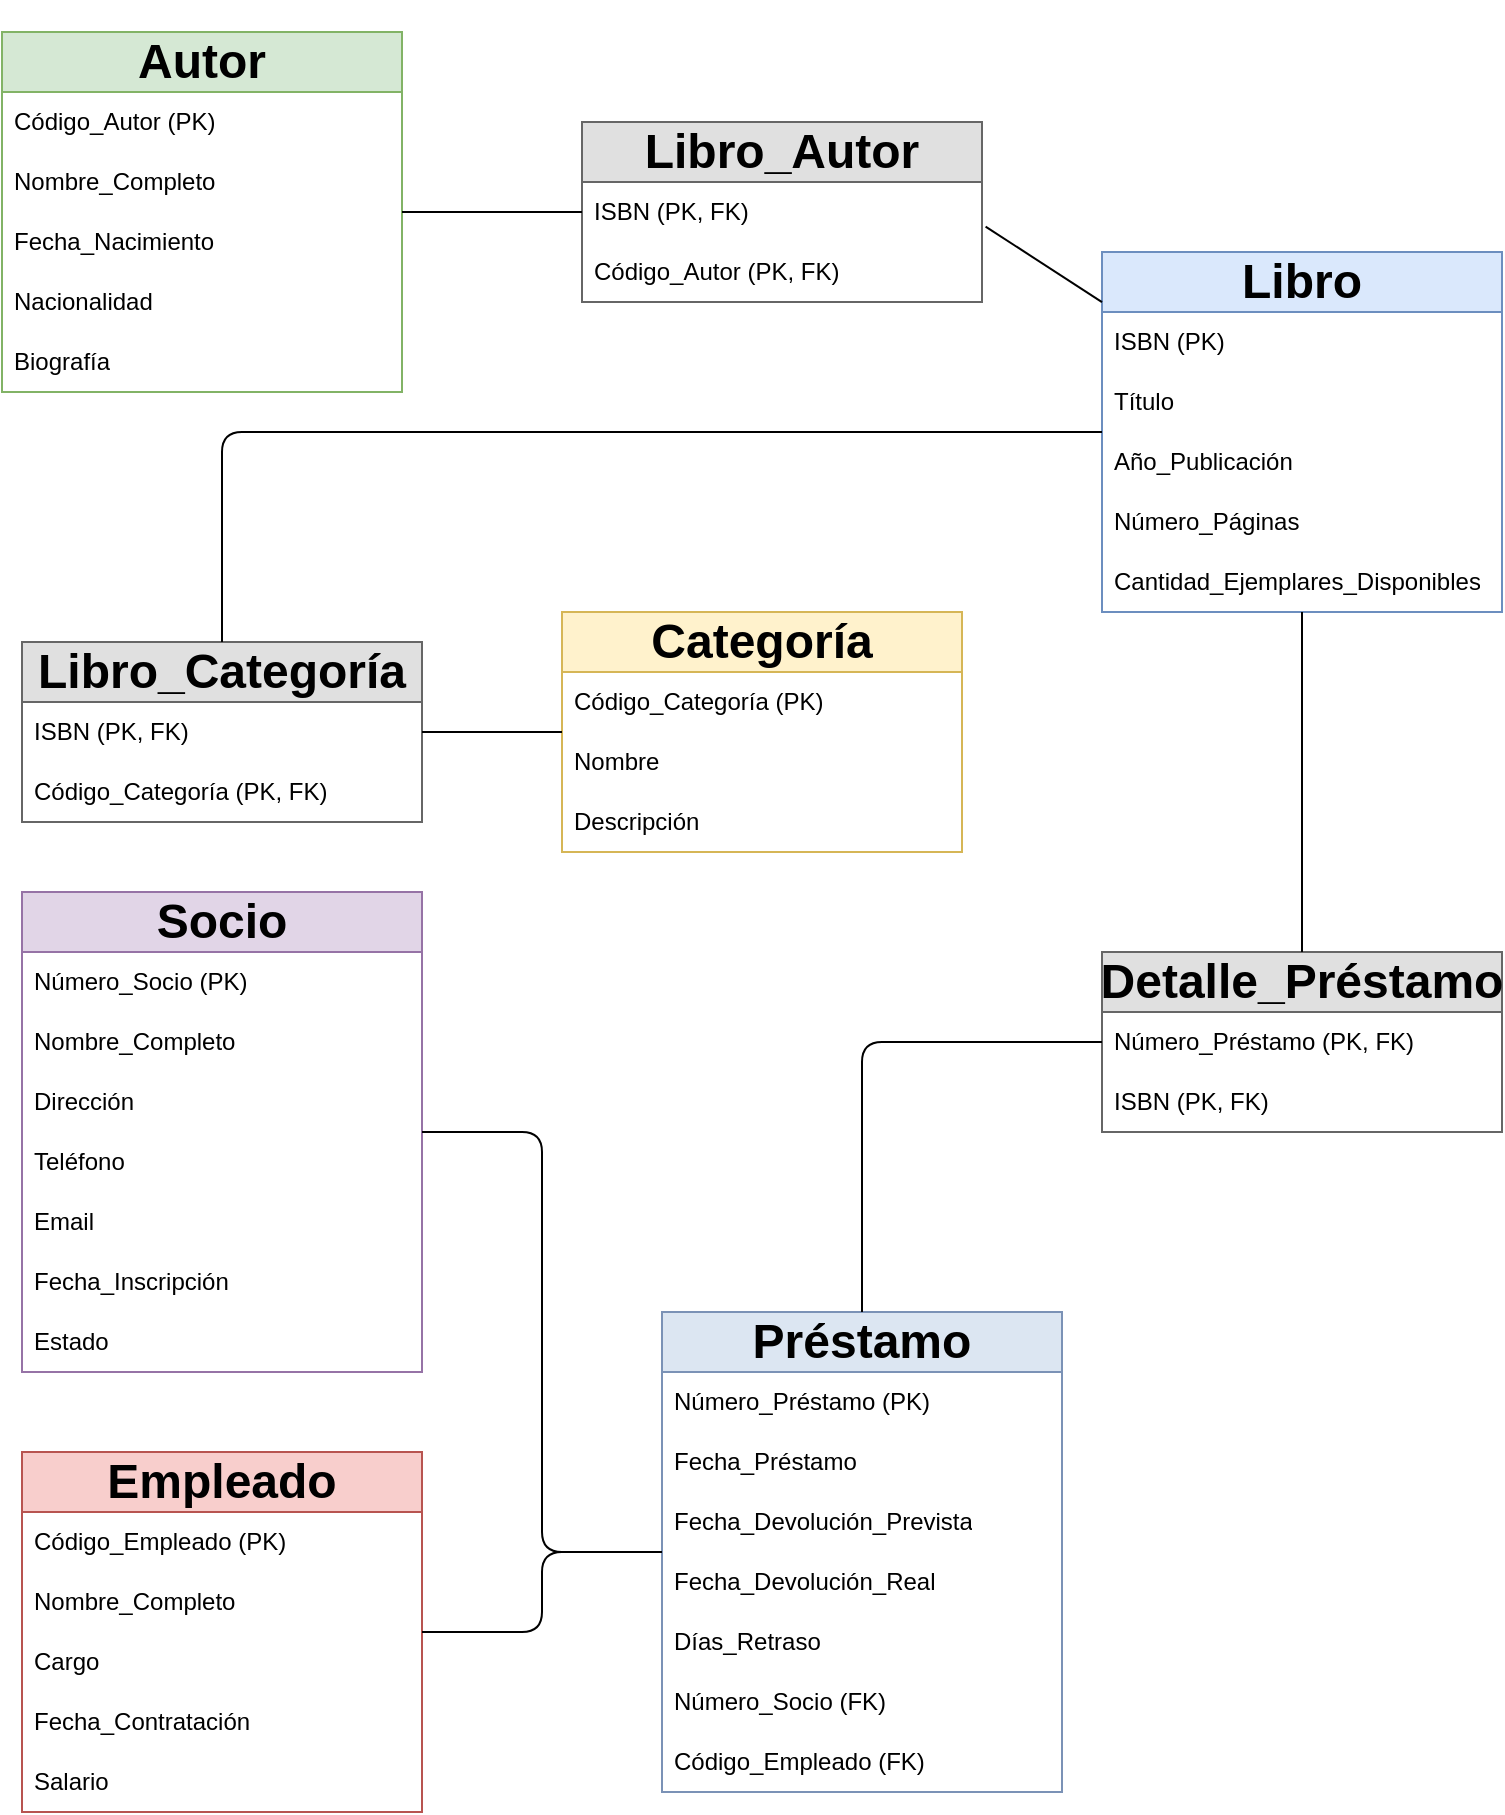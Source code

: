 <mxfile>
    <diagram id="simplified_erd" name="Simplified ERD">
        <mxGraphModel dx="1189" dy="679" grid="1" gridSize="10" guides="1" tooltips="1" connect="1" arrows="1" fold="1" page="1" pageScale="1" pageWidth="850" pageHeight="1100" math="0" shadow="0">
            <root>
                <mxCell id="0"/>
                <mxCell id="1" parent="0"/>
                <mxCell id="Libro_Entity" value="&lt;h1&gt;Libro&lt;/h1&gt;" style="swimlane;fontStyle=0;childLayout=stackLayout;horizontal=1;startSize=30;horizontalStack=0;resizeParent=1;resizeParentMax=0;resizeLast=0;collapsible=1;marginBottom=0;whiteSpace=wrap;html=1;align=center;fillColor=#dae8fc;strokeColor=#6c8ebf;" parent="1" vertex="1">
                    <mxGeometry x="620" y="190" width="200" height="180" as="geometry"/>
                </mxCell>
                <mxCell id="Libro_ISBN" value="ISBN (PK)" style="text;strokeColor=none;fillColor=none;align=left;verticalAlign=middle;spacingLeft=4;spacingRight=4;overflow=hidden;points=[[0,0.5],[1,0.5]];portConstraint=eastwest;rotatable=0;whiteSpace=wrap;html=1;" parent="Libro_Entity" vertex="1">
                    <mxGeometry y="30" width="200" height="30" as="geometry"/>
                </mxCell>
                <mxCell id="Libro_Titulo" value="Título" style="text;strokeColor=none;fillColor=none;align=left;verticalAlign=middle;spacingLeft=4;spacingRight=4;overflow=hidden;points=[[0,0.5],[1,0.5]];portConstraint=eastwest;rotatable=0;whiteSpace=wrap;html=1;" parent="Libro_Entity" vertex="1">
                    <mxGeometry y="60" width="200" height="30" as="geometry"/>
                </mxCell>
                <mxCell id="Libro_AnoPublicacion" value="Año_Publicación" style="text;strokeColor=none;fillColor=none;align=left;verticalAlign=middle;spacingLeft=4;spacingRight=4;overflow=hidden;points=[[0,0.5],[1,0.5]];portConstraint=eastwest;rotatable=0;whiteSpace=wrap;html=1;" parent="Libro_Entity" vertex="1">
                    <mxGeometry y="90" width="200" height="30" as="geometry"/>
                </mxCell>
                <mxCell id="Libro_NumeroPaginas" value="Número_Páginas" style="text;strokeColor=none;fillColor=none;align=left;verticalAlign=middle;spacingLeft=4;spacingRight=4;overflow=hidden;points=[[0,0.5],[1,0.5]];portConstraint=eastwest;rotatable=0;whiteSpace=wrap;html=1;" parent="Libro_Entity" vertex="1">
                    <mxGeometry y="120" width="200" height="30" as="geometry"/>
                </mxCell>
                <mxCell id="Libro_CantidadEjemplares" value="Cantidad_Ejemplares_Disponibles" style="text;strokeColor=none;fillColor=none;align=left;verticalAlign=middle;spacingLeft=4;spacingRight=4;overflow=hidden;points=[[0,0.5],[1,0.5]];portConstraint=eastwest;rotatable=0;whiteSpace=wrap;html=1;" parent="Libro_Entity" vertex="1">
                    <mxGeometry y="150" width="200" height="30" as="geometry"/>
                </mxCell>
                <mxCell id="Autor_Entity" value="&lt;h1&gt;Autor&lt;/h1&gt;" style="swimlane;fontStyle=0;childLayout=stackLayout;horizontal=1;startSize=30;horizontalStack=0;resizeParent=1;resizeParentMax=0;resizeLast=0;collapsible=1;marginBottom=0;whiteSpace=wrap;html=1;align=center;fillColor=#d5e8d4;strokeColor=#82b366;" parent="1" vertex="1">
                    <mxGeometry x="70" y="80" width="200" height="180" as="geometry"/>
                </mxCell>
                <mxCell id="Autor_Codigo" value="Código_Autor (PK)" style="text;strokeColor=none;fillColor=none;align=left;verticalAlign=middle;spacingLeft=4;spacingRight=4;overflow=hidden;points=[[0,0.5],[1,0.5]];portConstraint=eastwest;rotatable=0;whiteSpace=wrap;html=1;" parent="Autor_Entity" vertex="1">
                    <mxGeometry y="30" width="200" height="30" as="geometry"/>
                </mxCell>
                <mxCell id="Autor_NombreCompleto" value="Nombre_Completo" style="text;strokeColor=none;fillColor=none;align=left;verticalAlign=middle;spacingLeft=4;spacingRight=4;overflow=hidden;points=[[0,0.5],[1,0.5]];portConstraint=eastwest;rotatable=0;whiteSpace=wrap;html=1;" parent="Autor_Entity" vertex="1">
                    <mxGeometry y="60" width="200" height="30" as="geometry"/>
                </mxCell>
                <mxCell id="Autor_FechaNacimiento" value="Fecha_Nacimiento" style="text;strokeColor=none;fillColor=none;align=left;verticalAlign=middle;spacingLeft=4;spacingRight=4;overflow=hidden;points=[[0,0.5],[1,0.5]];portConstraint=eastwest;rotatable=0;whiteSpace=wrap;html=1;" parent="Autor_Entity" vertex="1">
                    <mxGeometry y="90" width="200" height="30" as="geometry"/>
                </mxCell>
                <mxCell id="Autor_Nacionalidad" value="Nacionalidad" style="text;strokeColor=none;fillColor=none;align=left;verticalAlign=middle;spacingLeft=4;spacingRight=4;overflow=hidden;points=[[0,0.5],[1,0.5]];portConstraint=eastwest;rotatable=0;whiteSpace=wrap;html=1;" parent="Autor_Entity" vertex="1">
                    <mxGeometry y="120" width="200" height="30" as="geometry"/>
                </mxCell>
                <mxCell id="Autor_Biografia" value="Biografía" style="text;strokeColor=none;fillColor=none;align=left;verticalAlign=middle;spacingLeft=4;spacingRight=4;overflow=hidden;points=[[0,0.5],[1,0.5]];portConstraint=eastwest;rotatable=0;whiteSpace=wrap;html=1;" parent="Autor_Entity" vertex="1">
                    <mxGeometry y="150" width="200" height="30" as="geometry"/>
                </mxCell>
                <mxCell id="Categoria_Entity" value="&lt;h1&gt;Categoría&lt;/h1&gt;" style="swimlane;fontStyle=0;childLayout=stackLayout;horizontal=1;startSize=30;horizontalStack=0;resizeParent=1;resizeParentMax=0;resizeLast=0;collapsible=1;marginBottom=0;whiteSpace=wrap;html=1;align=center;fillColor=#fff2cc;strokeColor=#d6b656;" parent="1" vertex="1">
                    <mxGeometry x="350" y="370" width="200" height="120" as="geometry"/>
                </mxCell>
                <mxCell id="Categoria_Codigo" value="Código_Categoría (PK)" style="text;strokeColor=none;fillColor=none;align=left;verticalAlign=middle;spacingLeft=4;spacingRight=4;overflow=hidden;points=[[0,0.5],[1,0.5]];portConstraint=eastwest;rotatable=0;whiteSpace=wrap;html=1;" parent="Categoria_Entity" vertex="1">
                    <mxGeometry y="30" width="200" height="30" as="geometry"/>
                </mxCell>
                <mxCell id="Categoria_Nombre" value="Nombre" style="text;strokeColor=none;fillColor=none;align=left;verticalAlign=middle;spacingLeft=4;spacingRight=4;overflow=hidden;points=[[0,0.5],[1,0.5]];portConstraint=eastwest;rotatable=0;whiteSpace=wrap;html=1;" parent="Categoria_Entity" vertex="1">
                    <mxGeometry y="60" width="200" height="30" as="geometry"/>
                </mxCell>
                <mxCell id="Categoria_Descripcion" value="Descripción" style="text;strokeColor=none;fillColor=none;align=left;verticalAlign=middle;spacingLeft=4;spacingRight=4;overflow=hidden;points=[[0,0.5],[1,0.5]];portConstraint=eastwest;rotatable=0;whiteSpace=wrap;html=1;" parent="Categoria_Entity" vertex="1">
                    <mxGeometry y="90" width="200" height="30" as="geometry"/>
                </mxCell>
                <mxCell id="Socio_Entity" value="&lt;h1&gt;Socio&lt;/h1&gt;" style="swimlane;fontStyle=0;childLayout=stackLayout;horizontal=1;startSize=30;horizontalStack=0;resizeParent=1;resizeParentMax=0;resizeLast=0;collapsible=1;marginBottom=0;whiteSpace=wrap;html=1;align=center;fillColor=#e1d5e7;strokeColor=#9673a6;" parent="1" vertex="1">
                    <mxGeometry x="80" y="510" width="200" height="240" as="geometry"/>
                </mxCell>
                <mxCell id="Socio_Numero" value="Número_Socio (PK)" style="text;strokeColor=none;fillColor=none;align=left;verticalAlign=middle;spacingLeft=4;spacingRight=4;overflow=hidden;points=[[0,0.5],[1,0.5]];portConstraint=eastwest;rotatable=0;whiteSpace=wrap;html=1;" parent="Socio_Entity" vertex="1">
                    <mxGeometry y="30" width="200" height="30" as="geometry"/>
                </mxCell>
                <mxCell id="Socio_NombreCompleto" value="Nombre_Completo" style="text;strokeColor=none;fillColor=none;align=left;verticalAlign=middle;spacingLeft=4;spacingRight=4;overflow=hidden;points=[[0,0.5],[1,0.5]];portConstraint=eastwest;rotatable=0;whiteSpace=wrap;html=1;" parent="Socio_Entity" vertex="1">
                    <mxGeometry y="60" width="200" height="30" as="geometry"/>
                </mxCell>
                <mxCell id="Socio_Direccion" value="Dirección" style="text;strokeColor=none;fillColor=none;align=left;verticalAlign=middle;spacingLeft=4;spacingRight=4;overflow=hidden;points=[[0,0.5],[1,0.5]];portConstraint=eastwest;rotatable=0;whiteSpace=wrap;html=1;" parent="Socio_Entity" vertex="1">
                    <mxGeometry y="90" width="200" height="30" as="geometry"/>
                </mxCell>
                <mxCell id="Socio_Telefono" value="Teléfono" style="text;strokeColor=none;fillColor=none;align=left;verticalAlign=middle;spacingLeft=4;spacingRight=4;overflow=hidden;points=[[0,0.5],[1,0.5]];portConstraint=eastwest;rotatable=0;whiteSpace=wrap;html=1;" parent="Socio_Entity" vertex="1">
                    <mxGeometry y="120" width="200" height="30" as="geometry"/>
                </mxCell>
                <mxCell id="Socio_Email" value="Email" style="text;strokeColor=none;fillColor=none;align=left;verticalAlign=middle;spacingLeft=4;spacingRight=4;overflow=hidden;points=[[0,0.5],[1,0.5]];portConstraint=eastwest;rotatable=0;whiteSpace=wrap;html=1;" parent="Socio_Entity" vertex="1">
                    <mxGeometry y="150" width="200" height="30" as="geometry"/>
                </mxCell>
                <mxCell id="Socio_FechaInscripcion" value="Fecha_Inscripción" style="text;strokeColor=none;fillColor=none;align=left;verticalAlign=middle;spacingLeft=4;spacingRight=4;overflow=hidden;points=[[0,0.5],[1,0.5]];portConstraint=eastwest;rotatable=0;whiteSpace=wrap;html=1;" parent="Socio_Entity" vertex="1">
                    <mxGeometry y="180" width="200" height="30" as="geometry"/>
                </mxCell>
                <mxCell id="Socio_Estado" value="Estado" style="text;strokeColor=none;fillColor=none;align=left;verticalAlign=middle;spacingLeft=4;spacingRight=4;overflow=hidden;points=[[0,0.5],[1,0.5]];portConstraint=eastwest;rotatable=0;whiteSpace=wrap;html=1;" parent="Socio_Entity" vertex="1">
                    <mxGeometry y="210" width="200" height="30" as="geometry"/>
                </mxCell>
                <mxCell id="Empleado_Entity" value="&lt;h1&gt;Empleado&lt;/h1&gt;" style="swimlane;fontStyle=0;childLayout=stackLayout;horizontal=1;startSize=30;horizontalStack=0;resizeParent=1;resizeParentMax=0;resizeLast=0;collapsible=1;marginBottom=0;whiteSpace=wrap;html=1;align=center;fillColor=#f8cecc;strokeColor=#b85450;" parent="1" vertex="1">
                    <mxGeometry x="80" y="790" width="200" height="180" as="geometry"/>
                </mxCell>
                <mxCell id="Empleado_Codigo" value="Código_Empleado (PK)" style="text;strokeColor=none;fillColor=none;align=left;verticalAlign=middle;spacingLeft=4;spacingRight=4;overflow=hidden;points=[[0,0.5],[1,0.5]];portConstraint=eastwest;rotatable=0;whiteSpace=wrap;html=1;" parent="Empleado_Entity" vertex="1">
                    <mxGeometry y="30" width="200" height="30" as="geometry"/>
                </mxCell>
                <mxCell id="Empleado_NombreCompleto" value="Nombre_Completo" style="text;strokeColor=none;fillColor=none;align=left;verticalAlign=middle;spacingLeft=4;spacingRight=4;overflow=hidden;points=[[0,0.5],[1,0.5]];portConstraint=eastwest;rotatable=0;whiteSpace=wrap;html=1;" parent="Empleado_Entity" vertex="1">
                    <mxGeometry y="60" width="200" height="30" as="geometry"/>
                </mxCell>
                <mxCell id="Empleado_Cargo" value="Cargo" style="text;strokeColor=none;fillColor=none;align=left;verticalAlign=middle;spacingLeft=4;spacingRight=4;overflow=hidden;points=[[0,0.5],[1,0.5]];portConstraint=eastwest;rotatable=0;whiteSpace=wrap;html=1;" parent="Empleado_Entity" vertex="1">
                    <mxGeometry y="90" width="200" height="30" as="geometry"/>
                </mxCell>
                <mxCell id="Empleado_FechaContratacion" value="Fecha_Contratación" style="text;strokeColor=none;fillColor=none;align=left;verticalAlign=middle;spacingLeft=4;spacingRight=4;overflow=hidden;points=[[0,0.5],[1,0.5]];portConstraint=eastwest;rotatable=0;whiteSpace=wrap;html=1;" parent="Empleado_Entity" vertex="1">
                    <mxGeometry y="120" width="200" height="30" as="geometry"/>
                </mxCell>
                <mxCell id="Empleado_Salario" value="Salario" style="text;strokeColor=none;fillColor=none;align=left;verticalAlign=middle;spacingLeft=4;spacingRight=4;overflow=hidden;points=[[0,0.5],[1,0.5]];portConstraint=eastwest;rotatable=0;whiteSpace=wrap;html=1;" parent="Empleado_Entity" vertex="1">
                    <mxGeometry y="150" width="200" height="30" as="geometry"/>
                </mxCell>
                <mxCell id="Prestamo_Entity" value="&lt;h1&gt;Préstamo&lt;/h1&gt;" style="swimlane;fontStyle=0;childLayout=stackLayout;horizontal=1;startSize=30;horizontalStack=0;resizeParent=1;resizeParentMax=0;resizeLast=0;collapsible=1;marginBottom=0;whiteSpace=wrap;html=1;align=center;fillColor=#dce6f2;strokeColor=#7b92b6;" parent="1" vertex="1">
                    <mxGeometry x="400" y="720" width="200" height="240" as="geometry"/>
                </mxCell>
                <mxCell id="Prestamo_Numero" value="Número_Préstamo (PK)" style="text;strokeColor=none;fillColor=none;align=left;verticalAlign=middle;spacingLeft=4;spacingRight=4;overflow=hidden;points=[[0,0.5],[1,0.5]];portConstraint=eastwest;rotatable=0;whiteSpace=wrap;html=1;" parent="Prestamo_Entity" vertex="1">
                    <mxGeometry y="30" width="200" height="30" as="geometry"/>
                </mxCell>
                <mxCell id="Prestamo_FechaPrestamo" value="Fecha_Préstamo" style="text;strokeColor=none;fillColor=none;align=left;verticalAlign=middle;spacingLeft=4;spacingRight=4;overflow=hidden;points=[[0,0.5],[1,0.5]];portConstraint=eastwest;rotatable=0;whiteSpace=wrap;html=1;" parent="Prestamo_Entity" vertex="1">
                    <mxGeometry y="60" width="200" height="30" as="geometry"/>
                </mxCell>
                <mxCell id="Prestamo_FechaDevolucionPrevista" value="Fecha_Devolución_Prevista" style="text;strokeColor=none;fillColor=none;align=left;verticalAlign=middle;spacingLeft=4;spacingRight=4;overflow=hidden;points=[[0,0.5],[1,0.5]];portConstraint=eastwest;rotatable=0;whiteSpace=wrap;html=1;" parent="Prestamo_Entity" vertex="1">
                    <mxGeometry y="90" width="200" height="30" as="geometry"/>
                </mxCell>
                <mxCell id="Prestamo_FechaDevolucionReal" value="Fecha_Devolución_Real" style="text;strokeColor=none;fillColor=none;align=left;verticalAlign=middle;spacingLeft=4;spacingRight=4;overflow=hidden;points=[[0,0.5],[1,0.5]];portConstraint=eastwest;rotatable=0;whiteSpace=wrap;html=1;" parent="Prestamo_Entity" vertex="1">
                    <mxGeometry y="120" width="200" height="30" as="geometry"/>
                </mxCell>
                <mxCell id="Prestamo_DiasRetraso" value="Días_Retraso" style="text;strokeColor=none;fillColor=none;align=left;verticalAlign=middle;spacingLeft=4;spacingRight=4;overflow=hidden;points=[[0,0.5],[1,0.5]];portConstraint=eastwest;rotatable=0;whiteSpace=wrap;html=1;" parent="Prestamo_Entity" vertex="1">
                    <mxGeometry y="150" width="200" height="30" as="geometry"/>
                </mxCell>
                <mxCell id="Prestamo_FK_Socio" value="Número_Socio (FK)" style="text;strokeColor=none;fillColor=none;align=left;verticalAlign=middle;spacingLeft=4;spacingRight=4;overflow=hidden;points=[[0,0.5],[1,0.5]];portConstraint=eastwest;rotatable=0;whiteSpace=wrap;html=1;" parent="Prestamo_Entity" vertex="1">
                    <mxGeometry y="180" width="200" height="30" as="geometry"/>
                </mxCell>
                <mxCell id="Prestamo_FK_Empleado" value="Código_Empleado (FK)" style="text;strokeColor=none;fillColor=none;align=left;verticalAlign=middle;spacingLeft=4;spacingRight=4;overflow=hidden;points=[[0,0.5],[1,0.5]];portConstraint=eastwest;rotatable=0;whiteSpace=wrap;html=1;" parent="Prestamo_Entity" vertex="1">
                    <mxGeometry y="210" width="200" height="30" as="geometry"/>
                </mxCell>
                <mxCell id="Libro_Autor_Assoc" value="&lt;h1&gt;Libro_Autor&lt;/h1&gt;" style="swimlane;fontStyle=0;childLayout=stackLayout;horizontal=1;startSize=30;horizontalStack=0;resizeParent=1;resizeParentMax=0;resizeLast=0;collapsible=1;marginBottom=0;whiteSpace=wrap;html=1;align=center;fillColor=#e0e0e0;strokeColor=#666666;" parent="1" vertex="1">
                    <mxGeometry x="360" y="125" width="200" height="90" as="geometry"/>
                </mxCell>
                <mxCell id="Libro_Autor_ISBN_FK" value="ISBN (PK, FK)" style="text;strokeColor=none;fillColor=none;align=left;verticalAlign=middle;spacingLeft=4;spacingRight=4;overflow=hidden;points=[[0,0.5],[1,0.5]];portConstraint=eastwest;rotatable=0;whiteSpace=wrap;html=1;" parent="Libro_Autor_Assoc" vertex="1">
                    <mxGeometry y="30" width="200" height="30" as="geometry"/>
                </mxCell>
                <mxCell id="Libro_Autor_CodigoAutor_FK" value="Código_Autor (PK, FK)" style="text;strokeColor=none;fillColor=none;align=left;verticalAlign=middle;spacingLeft=4;spacingRight=4;overflow=hidden;points=[[0,0.5],[1,0.5]];portConstraint=eastwest;rotatable=0;whiteSpace=wrap;html=1;" parent="Libro_Autor_Assoc" vertex="1">
                    <mxGeometry y="60" width="200" height="30" as="geometry"/>
                </mxCell>
                <mxCell id="Libro_Categoria_Assoc" value="&lt;h1&gt;Libro_Categoría&lt;/h1&gt;" style="swimlane;fontStyle=0;childLayout=stackLayout;horizontal=1;startSize=30;horizontalStack=0;resizeParent=1;resizeParentMax=0;resizeLast=0;collapsible=1;marginBottom=0;whiteSpace=wrap;html=1;align=center;fillColor=#e0e0e0;strokeColor=#666666;" parent="1" vertex="1">
                    <mxGeometry x="80" y="385" width="200" height="90" as="geometry"/>
                </mxCell>
                <mxCell id="Libro_Categoria_ISBN_FK" value="ISBN (PK, FK)" style="text;strokeColor=none;fillColor=none;align=left;verticalAlign=middle;spacingLeft=4;spacingRight=4;overflow=hidden;points=[[0,0.5],[1,0.5]];portConstraint=eastwest;rotatable=0;whiteSpace=wrap;html=1;" parent="Libro_Categoria_Assoc" vertex="1">
                    <mxGeometry y="30" width="200" height="30" as="geometry"/>
                </mxCell>
                <mxCell id="Libro_Categoria_CodigoCategoria_FK" value="Código_Categoría (PK, FK)" style="text;strokeColor=none;fillColor=none;align=left;verticalAlign=middle;spacingLeft=4;spacingRight=4;overflow=hidden;points=[[0,0.5],[1,0.5]];portConstraint=eastwest;rotatable=0;whiteSpace=wrap;html=1;" parent="Libro_Categoria_Assoc" vertex="1">
                    <mxGeometry y="60" width="200" height="30" as="geometry"/>
                </mxCell>
                <mxCell id="Detalle_Prestamo_Assoc" value="&lt;h1&gt;Detalle_Préstamo&lt;/h1&gt;" style="swimlane;fontStyle=0;childLayout=stackLayout;horizontal=1;startSize=30;horizontalStack=0;resizeParent=1;resizeParentMax=0;resizeLast=0;collapsible=1;marginBottom=0;whiteSpace=wrap;html=1;align=center;fillColor=#e0e0e0;strokeColor=#666666;" parent="1" vertex="1">
                    <mxGeometry x="620" y="540" width="200" height="90" as="geometry"/>
                </mxCell>
                <mxCell id="Detalle_Prestamo_NumeroPrestamo_FK" value="Número_Préstamo (PK, FK)" style="text;strokeColor=none;fillColor=none;align=left;verticalAlign=middle;spacingLeft=4;spacingRight=4;overflow=hidden;points=[[0,0.5],[1,0.5]];portConstraint=eastwest;rotatable=0;whiteSpace=wrap;html=1;" parent="Detalle_Prestamo_Assoc" vertex="1">
                    <mxGeometry y="30" width="200" height="30" as="geometry"/>
                </mxCell>
                <mxCell id="Detalle_Prestamo_ISBN_FK" value="ISBN (PK, FK)" style="text;strokeColor=none;fillColor=none;align=left;verticalAlign=middle;spacingLeft=4;spacingRight=4;overflow=hidden;points=[[0,0.5],[1,0.5]];portConstraint=eastwest;rotatable=0;whiteSpace=wrap;html=1;" parent="Detalle_Prestamo_Assoc" vertex="1">
                    <mxGeometry y="60" width="200" height="30" as="geometry"/>
                </mxCell>
                <mxCell id="rel_libro_autor_1" value="" style="endArrow=none;html=1;entryX=1.009;entryY=0.743;entryDx=0;entryDy=0;startArrow=none;startFill=0;entryPerimeter=0;endFill=0;" parent="1" source="Libro_Entity" target="Libro_Autor_ISBN_FK" edge="1">
                    <mxGeometry width="100" height="100" relative="1" as="geometry">
                        <mxPoint x="200" y="230" as="sourcePoint"/>
                        <mxPoint x="400" y="270" as="targetPoint"/>
                    </mxGeometry>
                </mxCell>
                <mxCell id="rel_libro_autor_2" value="" style="endArrow=none;html=1;endFill=0;edgeStyle=entityRelationEdge;startArrow=none;startFill=0;" parent="1" source="Libro_Autor_Assoc" target="Autor_Entity" edge="1">
                    <mxGeometry width="100" height="100" relative="1" as="geometry">
                        <mxPoint x="400" y="270" as="sourcePoint"/>
                        <mxPoint x="500" y="230" as="targetPoint"/>
                        <Array as="points"/>
                    </mxGeometry>
                </mxCell>
                <mxCell id="rel_libro_categoria_1" value="" style="endArrow=none;html=1;entryX=0.5;entryY=0;entryDx=0;entryDy=0;edgeStyle=entityRelationEdge;startArrow=none;startFill=0;" parent="1" source="Libro_Entity" target="Libro_Categoria_Assoc" edge="1">
                    <mxGeometry width="100" height="100" relative="1" as="geometry">
                        <mxPoint x="200" y="230" as="sourcePoint"/>
                        <mxPoint x="650" y="270" as="targetPoint"/>
                        <Array as="points">
                            <mxPoint x="180" y="280"/>
                        </Array>
                    </mxGeometry>
                </mxCell>
                <mxCell id="rel_libro_categoria_2" value="" style="endArrow=none;html=1;endFill=0;edgeStyle=entityRelationEdge;startArrow=none;startFill=0;" parent="1" source="Libro_Categoria_Assoc" target="Categoria_Entity" edge="1">
                    <mxGeometry width="100" height="100" relative="1" as="geometry">
                        <mxPoint x="650" y="270" as="sourcePoint"/>
                        <mxPoint x="800" y="170" as="targetPoint"/>
                        <Array as="points"/>
                    </mxGeometry>
                </mxCell>
                <mxCell id="rel_socio_prestamo" value="" style="endArrow=none;html=1;entryX=0;entryY=0.5;entryDx=0;entryDy=0;edgeStyle=entityRelationEdge;startArrow=none;startFill=0;" parent="1" source="Socio_Entity" target="Prestamo_Entity" edge="1">
                    <mxGeometry width="100" height="100" relative="1" as="geometry">
                        <mxPoint x="300" y="405" as="sourcePoint"/>
                        <mxPoint x="400" y="640" as="targetPoint"/>
                        <Array as="points">
                            <mxPoint x="340" y="630"/>
                            <mxPoint x="340" y="840"/>
                        </Array>
                    </mxGeometry>
                </mxCell>
                <mxCell id="rel_empleado_prestamo" value="" style="endArrow=none;html=1;entryX=0;entryY=0.5;entryDx=0;entryDy=0;edgeStyle=entityRelationEdge;startArrow=none;startFill=0;" parent="1" source="Empleado_Entity" target="Prestamo_Entity" edge="1">
                    <mxGeometry width="100" height="100" relative="1" as="geometry">
                        <mxPoint x="700" y="420" as="sourcePoint"/>
                        <mxPoint x="600" y="640" as="targetPoint"/>
                        <Array as="points">
                            <mxPoint x="340" y="880"/>
                            <mxPoint x="340" y="840"/>
                        </Array>
                    </mxGeometry>
                </mxCell>
                <mxCell id="rel_prestamo_detalle_1" value="" style="endArrow=none;html=1;entryX=0;entryY=0.5;entryDx=0;entryDy=0;edgeStyle=entityRelationEdge;startArrow=none;startFill=0;" parent="1" source="Prestamo_Entity" target="Detalle_Prestamo_NumeroPrestamo_FK" edge="1">
                    <mxGeometry width="100" height="100" relative="1" as="geometry">
                        <mxPoint x="500" y="730" as="sourcePoint"/>
                        <mxPoint x="800" y="640" as="targetPoint"/>
                        <Array as="points">
                            <mxPoint x="500" y="585"/>
                        </Array>
                    </mxGeometry>
                </mxCell>
                <mxCell id="rel_prestamo_detalle_2" value="" style="endArrow=none;html=1;endFill=0;edgeStyle=entityRelationEdge;startArrow=none;startFill=0;" parent="1" source="Detalle_Prestamo_Assoc" target="Libro_Entity" edge="1">
                    <mxGeometry width="100" height="100" relative="1" as="geometry">
                        <mxPoint x="800" y="640" as="sourcePoint"/>
                        <mxPoint x="200" y="230" as="targetPoint"/>
                        <Array as="points"/>
                    </mxGeometry>
                </mxCell>
            </root>
        </mxGraphModel>
    </diagram>
</mxfile>